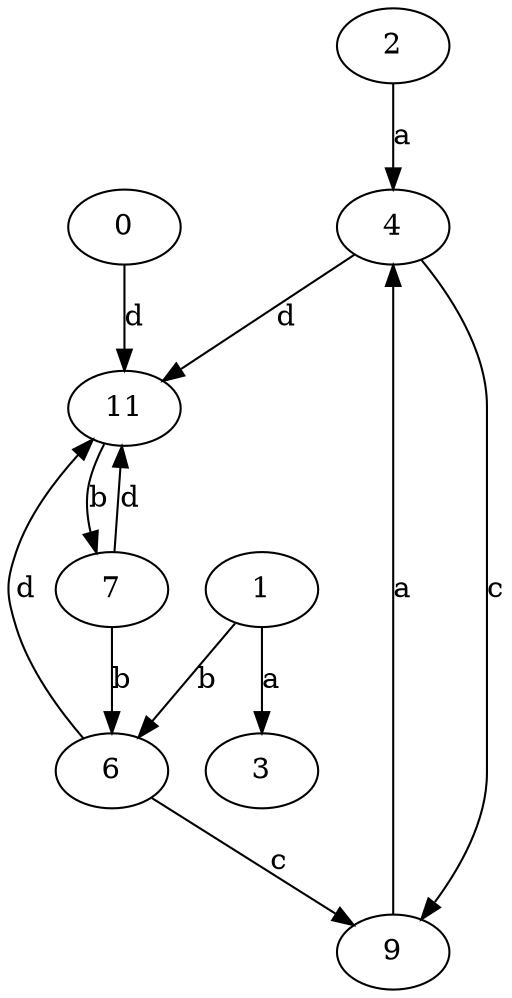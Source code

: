strict digraph  {
2;
3;
4;
0;
6;
7;
1;
9;
11;
2 -> 4  [label=a];
4 -> 9  [label=c];
4 -> 11  [label=d];
0 -> 11  [label=d];
6 -> 9  [label=c];
6 -> 11  [label=d];
7 -> 6  [label=b];
7 -> 11  [label=d];
1 -> 3  [label=a];
1 -> 6  [label=b];
9 -> 4  [label=a];
11 -> 7  [label=b];
}

